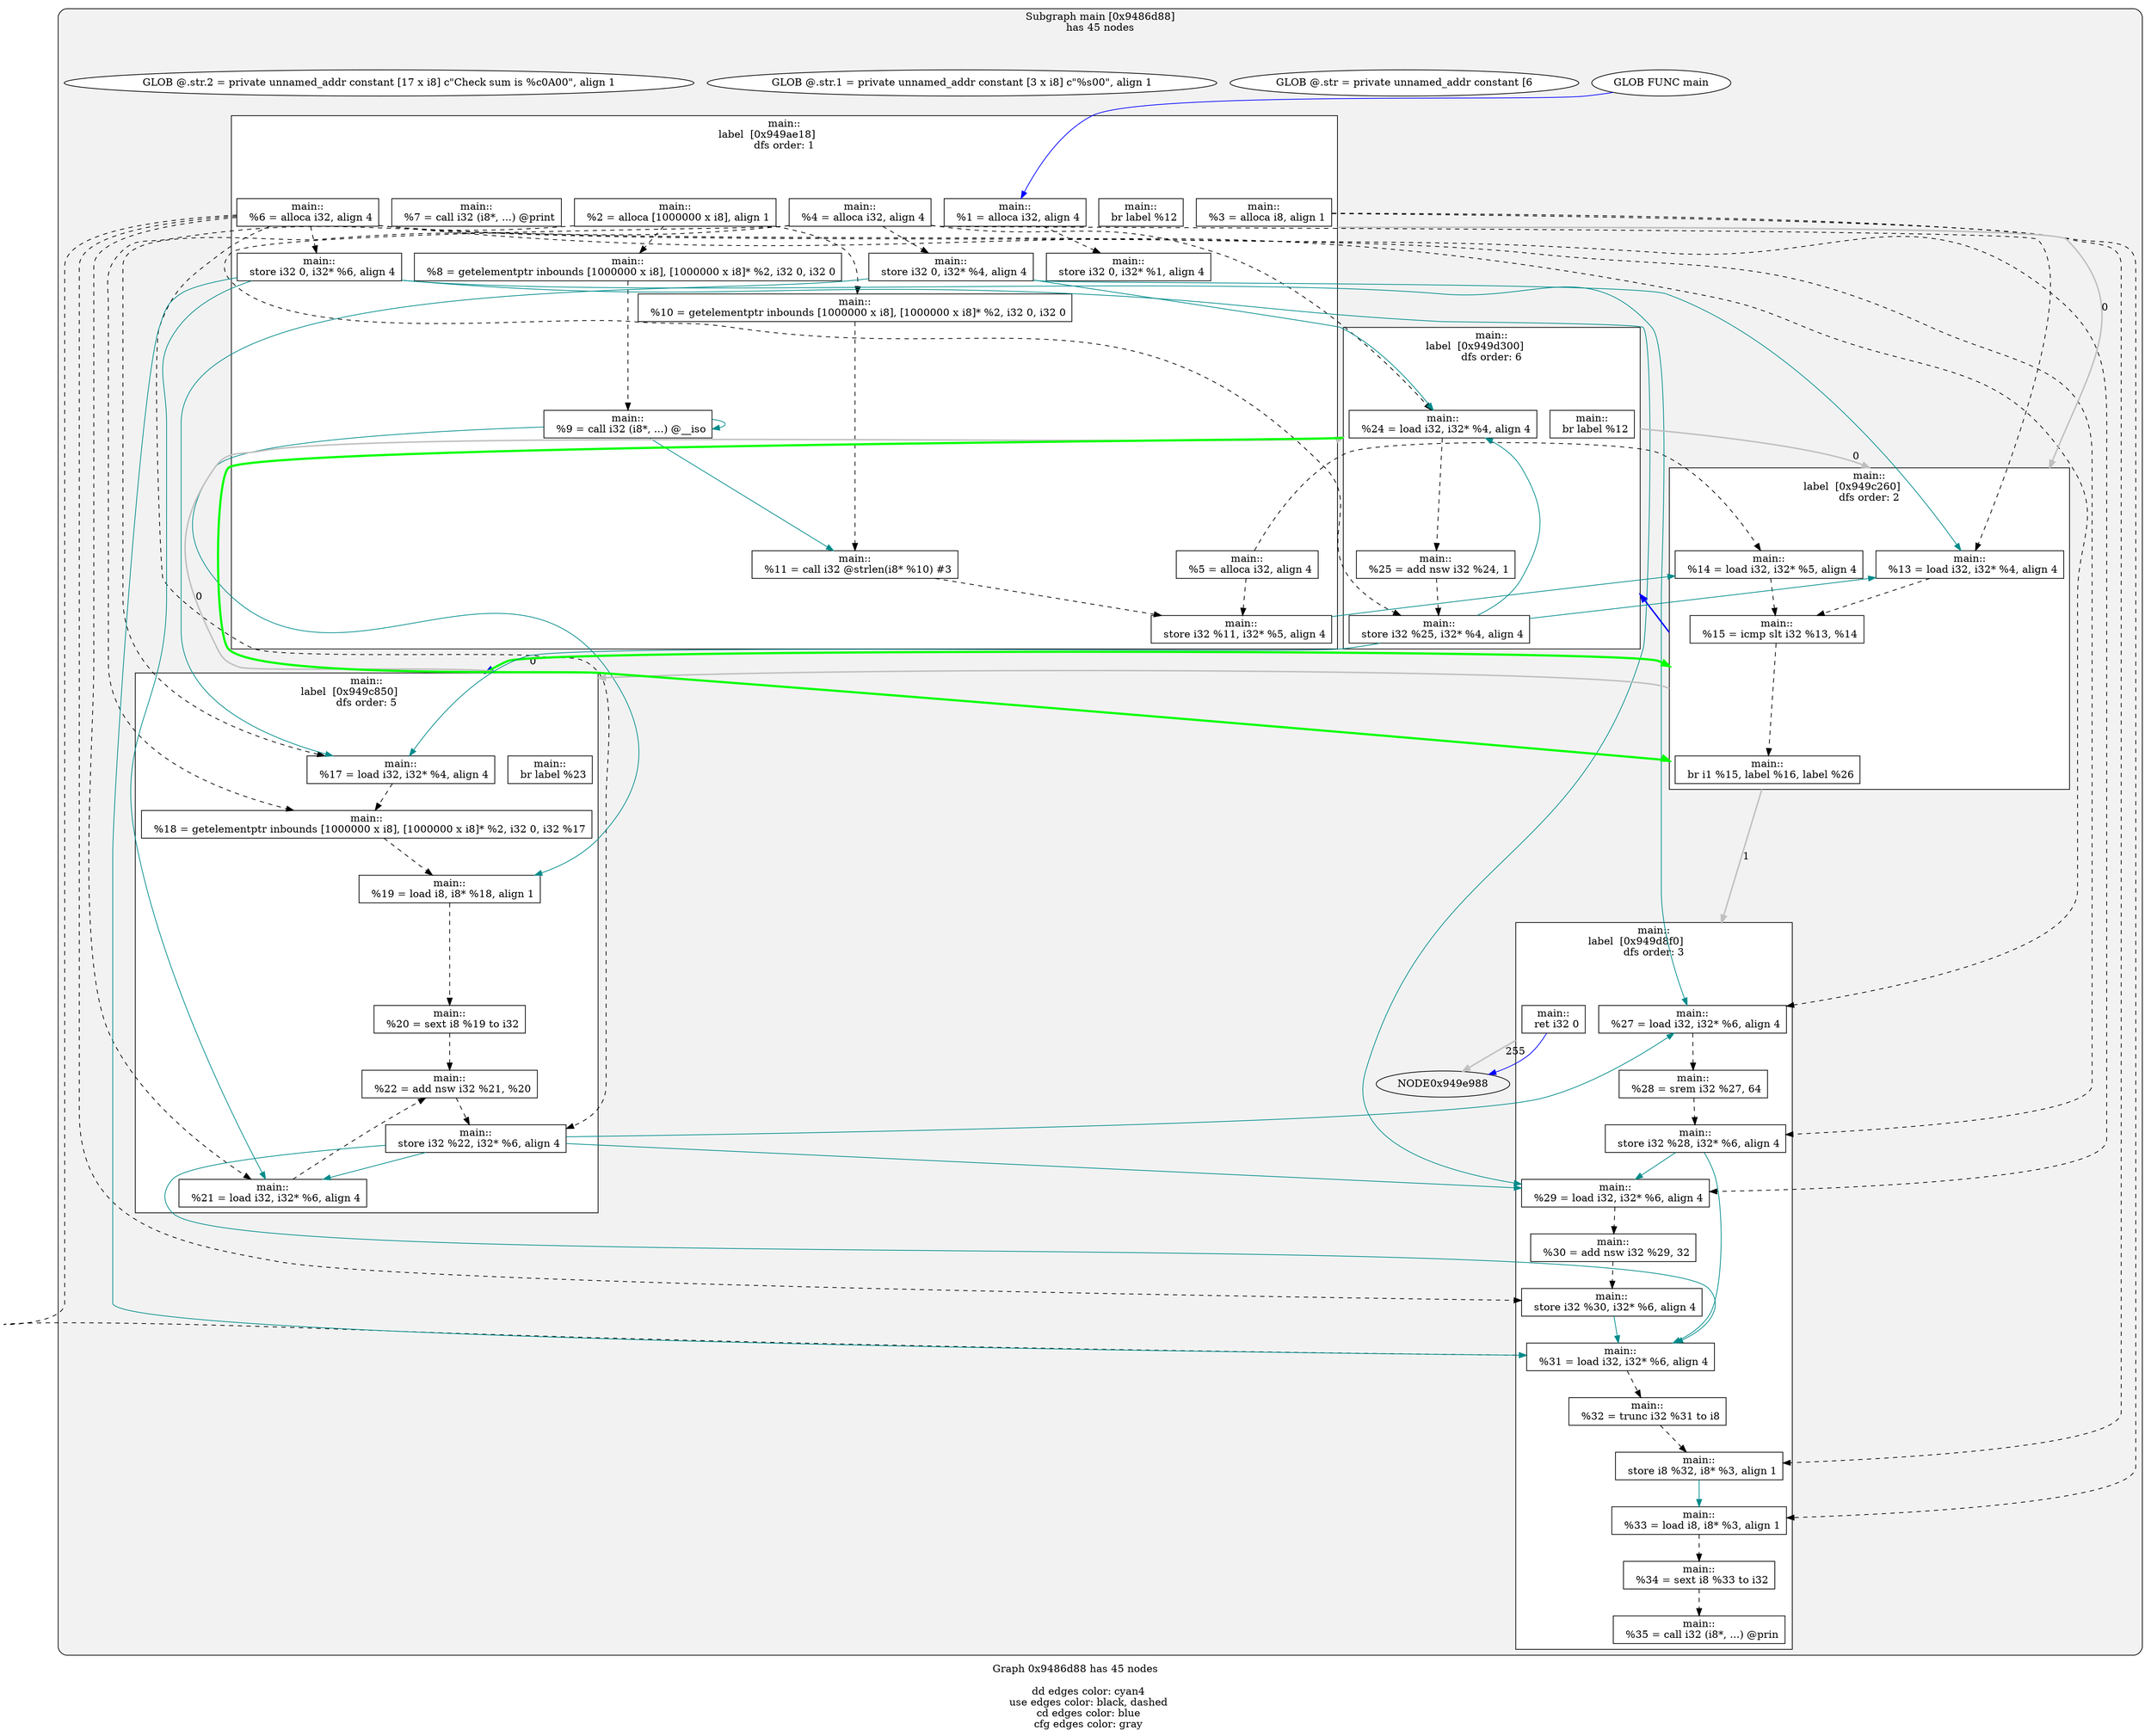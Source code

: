digraph "DependenceGraph" {
	compound=true label="Graph 0x9486d88 has 45 nodes\n
	dd edges color: cyan4
	use edges color: black, dashed
	cd edges color: blue
	cfg edges color: gray"

	/* subgraph 0x9486d88 nodes */
	subgraph cluster_0x9486d88 {
		style="filled, rounded" fillcolor=gray95
		label="Subgraph main [0x9486d88]\nhas 45 nodes
"
		/* Basic Block main::
label  [0x949ae18] */
		subgraph cluster_bb_0x949ae18 {
			style=filled fillcolor=white
			label="main::
label  [0x949ae18]		\ndfs order: 1"
			NODE0x949af28 [shape=rect label="0x9488efc"]
			NODE0x949b028 [shape=rect label="0x948ce74"]
			NODE0x949b158 [shape=rect label="0x948ceac"]
			NODE0x949b288 [shape=rect label="0x948d594"]
			NODE0x949b3b8 [shape=rect label="0x948d5cc"]
			NODE0x949b4e8 [shape=rect label="0x948d604"]
			NODE0x949b618 [shape=rect label="0x948d648"]
			NODE0x949b748 [shape=rect label="0x948d688"]
			NODE0x949b890 [shape=rect label="0x948d6dc"]
			NODE0x949b9c0 [shape=rect label="0x948d72c"]
			NODE0x949bb08 [shape=rect label="0x948d77c"]
			NODE0x949bc38 [shape=rect label="0x948d7c0"]
			NODE0x949bd80 [shape=rect label="0x948d808"]
			NODE0x949beb0 [shape=rect label="0x948d848"]
			NODE0x949bfe0 [shape=rect label="0x948d888"]
			NODE0x949c110 [shape=rect label="0x948d8bc"]
		} /* cluster_bb_0x949ae18 */

		/* Basic Block main::
label  [0x949c260] */
		subgraph cluster_bb_0x949c260 {
			style=filled fillcolor=white
			label="main::
label  [0x949c260]		\ndfs order: 2"
			NODE0x949c370 [shape=rect label="0x948d8ec"]
			NODE0x949c4a0 [shape=rect label="0x948d924"]
			NODE0x949c5d0 [shape=rect label="0x948d968"]
			NODE0x949c700 [shape=rect label="0x948d9b4"]
		} /* cluster_bb_0x949c260 */

		/* Basic Block main::
label  [0x949c850] */
		subgraph cluster_bb_0x949c850 {
			style=filled fillcolor=white
			label="main::
label  [0x949c850]		\ndfs order: 5"
			NODE0x949c960 [shape=rect label="0x948d9e4"]
			NODE0x949ca90 [shape=rect label="0x948f65c"]
			NODE0x949cbc0 [shape=rect label="0x948cdf4"]
			NODE0x949ccf0 [shape=rect label="0x948cee4"]
			NODE0x949ce20 [shape=rect label="0x948ce2c"]
			NODE0x949cf50 [shape=rect label="0x948d0d0"]
			NODE0x949d080 [shape=rect label="0x948d110"]
			NODE0x949d1b0 [shape=rect label="0x948da1c"]
		} /* cluster_bb_0x949c850 */

		/* Basic Block main::
label  [0x949d300] */
		subgraph cluster_bb_0x949d300 {
			style=filled fillcolor=white
			label="main::
label  [0x949d300]		\ndfs order: 6"
			NODE0x949d410 [shape=rect label="0x948da4c"]
			NODE0x949d540 [shape=rect label="0x948da90"]
			NODE0x949d670 [shape=rect label="0x948dad0"]
			NODE0x949d7a0 [shape=rect label="0x948db04"]
		} /* cluster_bb_0x949d300 */

		/* Basic Block main::
label  [0x949d8f0] */
		subgraph cluster_bb_0x949d8f0 {
			style=filled fillcolor=white
			label="main::
label  [0x949d8f0]		\ndfs order: 3"
			NODE0x949da00 [shape=rect label="0x948db34"]
			NODE0x949db30 [shape=rect label="0x948db78"]
			NODE0x949dc60 [shape=rect label="0x948b570"]
			NODE0x949dd90 [shape=rect label="0x948b5a4"]
			NODE0x949dec0 [shape=rect label="0x948b5e8"]
			NODE0x949dff0 [shape=rect label="0x948b628"]
			NODE0x949e120 [shape=rect label="0x948b65c"]
			NODE0x949e250 [shape=rect label="0x948b694"]
			NODE0x949e380 [shape=rect label="0x948b6d0"]
			NODE0x949e4b0 [shape=rect label="0x948b704"]
			NODE0x949e5e0 [shape=rect label="0x948b73c"]
			NODE0x949e710 [shape=rect label="0x948bc9c"]
			NODE0x949e858 [shape=rect label="0x948bcd4"]
		} /* cluster_bb_0x949d8f0 */

	NODE0x949c110 -> NODE0x949c370 [penwidth=2 label="0"  ltail=cluster_bb_0x949ae18  lhead=cluster_bb_0x949c260  color="gray"]
	NODE0x949c700 -> NODE0x949c960 [penwidth=2 label="0"  ltail=cluster_bb_0x949c260  lhead=cluster_bb_0x949c850  color="gray"]
	NODE0x949c700 -> NODE0x949da00 [penwidth=2 label="1"  ltail=cluster_bb_0x949c260  lhead=cluster_bb_0x949d8f0  color="gray"]
	NODE0x949c700 -> NODE0x949c960 [penwidth=2 color=blue  ltail=cluster_bb_0x949c260  lhead=cluster_bb_0x949c850]
	NODE0x949c700 -> NODE0x949d410 [penwidth=2 color=blue  ltail=cluster_bb_0x949c260  lhead=cluster_bb_0x949d300]
	NODE0x949d1b0 -> NODE0x949d410 [penwidth=2 label="0"  ltail=cluster_bb_0x949c850  lhead=cluster_bb_0x949d300  color="gray"]
	/* post-dominance frontiers */
NODE0x949c960 -> NODE0x949c700 [penwidth=3 color=green  ltail=cluster_bb_0x949c850  lhead=cluster_bb_0x949c260 constraint=false]
	NODE0x949d7a0 -> NODE0x949c370 [penwidth=2 label="0"  ltail=cluster_bb_0x949d300  lhead=cluster_bb_0x949c260  color="gray"]
	/* post-dominance frontiers */
NODE0x949d410 -> NODE0x949c700 [penwidth=3 color=green  ltail=cluster_bb_0x949d300  lhead=cluster_bb_0x949c260 constraint=false]
	NODE0x949e858 -> NODE0x949e988 [penwidth=2 label="255"  ltail=cluster_bb_0x949d8f0  lhead=cluster_bb_0x949ea88  color="gray"]
		NODE0x949af28 [label="main::
  %1 = alloca i32, align 4" style=filled fillcolor=white]
		/* -- node 0x9488efc
		 * ------------------------------------------- */
		/* DD edges */
		/* USE edges */
		NODE0x949af28 -> NODE0x949b618 [color="black" rank=max style="dashed"]
		/* CD edges */
		/* ID edges */
		NODE0x949dc60 [label="main::
  store i32 %28, i32* %6, align 4" style=filled fillcolor=white]
		/* -- node 0x948b570
		 * ------------------------------------------- */
		/* DD edges */
		NODE0x949dc60 -> NODE0x949dd90 [color="cyan4" rank=max]
		NODE0x949dc60 -> NODE0x949e120 [color="cyan4" rank=max]
		/* USE edges */
		/* CD edges */
		/* ID edges */
		NODE0x949dd90 [label="main::
  %29 = load i32, i32* %6, align 4" style=filled fillcolor=white]
		/* -- node 0x948b5a4
		 * ------------------------------------------- */
		/* DD edges */
		/* USE edges */
		NODE0x949dd90 -> NODE0x949dec0 [color="black" rank=max style="dashed"]
		/* CD edges */
		/* ID edges */
		NODE0x949dec0 [label="main::
  %30 = add nsw i32 %29, 32" style=filled fillcolor=white]
		/* -- node 0x948b5e8
		 * ------------------------------------------- */
		/* DD edges */
		/* USE edges */
		NODE0x949dec0 -> NODE0x949dff0 [color="black" rank=max style="dashed"]
		/* CD edges */
		/* ID edges */
		NODE0x949dff0 [label="main::
  store i32 %30, i32* %6, align 4" style=filled fillcolor=white]
		/* -- node 0x948b628
		 * ------------------------------------------- */
		/* DD edges */
		NODE0x949dff0 -> NODE0x949e120 [color="cyan4" rank=max]
		/* USE edges */
		/* CD edges */
		/* ID edges */
		NODE0x949e120 [label="main::
  %31 = load i32, i32* %6, align 4" style=filled fillcolor=white]
		/* -- node 0x948b65c
		 * ------------------------------------------- */
		/* DD edges */
		/* USE edges */
		NODE0x949e120 -> NODE0x949e250 [color="black" rank=max style="dashed"]
		/* CD edges */
		/* ID edges */
		NODE0x949e250 [label="main::
  %32 = trunc i32 %31 to i8" style=filled fillcolor=white]
		/* -- node 0x948b694
		 * ------------------------------------------- */
		/* DD edges */
		/* USE edges */
		NODE0x949e250 -> NODE0x949e380 [color="black" rank=max style="dashed"]
		/* CD edges */
		/* ID edges */
		NODE0x949e380 [label="main::
  store i8 %32, i8* %3, align 1" style=filled fillcolor=white]
		/* -- node 0x948b6d0
		 * ------------------------------------------- */
		/* DD edges */
		NODE0x949e380 -> NODE0x949e4b0 [color="cyan4" rank=max]
		/* USE edges */
		/* CD edges */
		/* ID edges */
		NODE0x949e4b0 [label="main::
  %33 = load i8, i8* %3, align 1" style=filled fillcolor=white]
		/* -- node 0x948b704
		 * ------------------------------------------- */
		/* DD edges */
		/* USE edges */
		NODE0x949e4b0 -> NODE0x949e5e0 [color="black" rank=max style="dashed"]
		/* CD edges */
		/* ID edges */
		NODE0x949e5e0 [label="main::
  %34 = sext i8 %33 to i32" style=filled fillcolor=white]
		/* -- node 0x948b73c
		 * ------------------------------------------- */
		/* DD edges */
		/* USE edges */
		NODE0x949e5e0 -> NODE0x949e710 [color="black" rank=max style="dashed"]
		/* CD edges */
		/* ID edges */
		NODE0x949e710 [label="main::
  %35 = call i32 (i8*, ...) @prin" style=filled fillcolor=white]
		/* -- node 0x948bc9c
		 * ------------------------------------------- */
		/* DD edges */
		/* USE edges */
		/* CD edges */
		/* ID edges */
		NODE0x949e858 [label="main::
  ret i32 0" style=filled fillcolor=white]
		/* -- node 0x948bcd4
		 * ------------------------------------------- */
		/* DD edges */
		/* USE edges */
		/* CD edges */
		NODE0x949e858 -> NODE0x949e988 [color="blue"]
		/* ID edges */
		NODE0x949cbc0 [label="main::
  %19 = load i8, i8* %18, align 1" style=filled fillcolor=white]
		/* -- node 0x948cdf4
		 * ------------------------------------------- */
		/* DD edges */
		/* USE edges */
		NODE0x949cbc0 -> NODE0x949ccf0 [color="black" rank=max style="dashed"]
		/* CD edges */
		/* ID edges */
		NODE0x949ce20 [label="main::
  %21 = load i32, i32* %6, align 4" style=filled fillcolor=white]
		/* -- node 0x948ce2c
		 * ------------------------------------------- */
		/* DD edges */
		/* USE edges */
		NODE0x949ce20 -> NODE0x949cf50 [color="black" rank=max style="dashed"]
		/* CD edges */
		/* ID edges */
		NODE0x949b028 [label="main::
  %2 = alloca [1000000 x i8], align 1" style=filled fillcolor=white]
		/* -- node 0x948ce74
		 * ------------------------------------------- */
		/* DD edges */
		/* USE edges */
		NODE0x949b028 -> NODE0x949b890 [color="black" rank=max style="dashed"]
		NODE0x949b028 -> NODE0x949bb08 [color="black" rank=max style="dashed"]
		NODE0x949b028 -> NODE0x949ca90 [color="black" rank=max style="dashed"]
		/* CD edges */
		/* ID edges */
		NODE0x949b158 [label="main::
  %3 = alloca i8, align 1" style=filled fillcolor=white]
		/* -- node 0x948ceac
		 * ------------------------------------------- */
		/* DD edges */
		/* USE edges */
		NODE0x949b158 -> NODE0x949e380 [color="black" rank=max style="dashed"]
		NODE0x949b158 -> NODE0x949e4b0 [color="black" rank=max style="dashed"]
		/* CD edges */
		/* ID edges */
		NODE0x949ccf0 [label="main::
  %20 = sext i8 %19 to i32" style=filled fillcolor=white]
		/* -- node 0x948cee4
		 * ------------------------------------------- */
		/* DD edges */
		/* USE edges */
		NODE0x949ccf0 -> NODE0x949cf50 [color="black" rank=max style="dashed"]
		/* CD edges */
		/* ID edges */
		NODE0x949cf50 [label="main::
  %22 = add nsw i32 %21, %20" style=filled fillcolor=white]
		/* -- node 0x948d0d0
		 * ------------------------------------------- */
		/* DD edges */
		/* USE edges */
		NODE0x949cf50 -> NODE0x949d080 [color="black" rank=max style="dashed"]
		/* CD edges */
		/* ID edges */
		NODE0x949d080 [label="main::
  store i32 %22, i32* %6, align 4" style=filled fillcolor=white]
		/* -- node 0x948d110
		 * ------------------------------------------- */
		/* DD edges */
		NODE0x949d080 -> NODE0x949ce20 [color="cyan4" rank=max]
		NODE0x949d080 -> NODE0x949da00 [color="cyan4" rank=max]
		NODE0x949d080 -> NODE0x949dd90 [color="cyan4" rank=max]
		NODE0x949d080 -> NODE0x949e120 [color="cyan4" rank=max]
		/* USE edges */
		/* CD edges */
		/* ID edges */
		NODE0x949b288 [label="main::
  %4 = alloca i32, align 4" style=filled fillcolor=white]
		/* -- node 0x948d594
		 * ------------------------------------------- */
		/* DD edges */
		/* USE edges */
		NODE0x949b288 -> NODE0x949bfe0 [color="black" rank=max style="dashed"]
		NODE0x949b288 -> NODE0x949c370 [color="black" rank=max style="dashed"]
		NODE0x949b288 -> NODE0x949c960 [color="black" rank=max style="dashed"]
		NODE0x949b288 -> NODE0x949d410 [color="black" rank=max style="dashed"]
		NODE0x949b288 -> NODE0x949d670 [color="black" rank=max style="dashed"]
		/* CD edges */
		/* ID edges */
		NODE0x949b3b8 [label="main::
  %5 = alloca i32, align 4" style=filled fillcolor=white]
		/* -- node 0x948d5cc
		 * ------------------------------------------- */
		/* DD edges */
		/* USE edges */
		NODE0x949b3b8 -> NODE0x949bd80 [color="black" rank=max style="dashed"]
		NODE0x949b3b8 -> NODE0x949c4a0 [color="black" rank=max style="dashed"]
		/* CD edges */
		/* ID edges */
		NODE0x949b4e8 [label="main::
  %6 = alloca i32, align 4" style=filled fillcolor=white]
		/* -- node 0x948d604
		 * ------------------------------------------- */
		/* DD edges */
		/* USE edges */
		NODE0x949b4e8 -> NODE0x949beb0 [color="black" rank=max style="dashed"]
		NODE0x949b4e8 -> NODE0x949ce20 [color="black" rank=max style="dashed"]
		NODE0x949b4e8 -> NODE0x949d080 [color="black" rank=max style="dashed"]
		NODE0x949b4e8 -> NODE0x949da00 [color="black" rank=max style="dashed"]
		NODE0x949b4e8 -> NODE0x949dc60 [color="black" rank=max style="dashed"]
		NODE0x949b4e8 -> NODE0x949dd90 [color="black" rank=max style="dashed"]
		NODE0x949b4e8 -> NODE0x949dff0 [color="black" rank=max style="dashed"]
		NODE0x949b4e8 -> NODE0x949e120 [color="black" rank=max style="dashed"]
		/* CD edges */
		/* ID edges */
		NODE0x949b618 [label="main::
  store i32 0, i32* %1, align 4" style=filled fillcolor=white]
		/* -- node 0x948d648
		 * ------------------------------------------- */
		/* DD edges */
		/* USE edges */
		/* CD edges */
		/* ID edges */
		NODE0x949b748 [label="main::
  %7 = call i32 (i8*, ...) @print" style=filled fillcolor=white]
		/* -- node 0x948d688
		 * ------------------------------------------- */
		/* DD edges */
		/* USE edges */
		/* CD edges */
		/* ID edges */
		NODE0x949b890 [label="main::
  %8 = getelementptr inbounds [1000000 x i8], [1000000 x i8]* %2, i32 0, i32 0" style=filled fillcolor=white]
		/* -- node 0x948d6dc
		 * ------------------------------------------- */
		/* DD edges */
		/* USE edges */
		NODE0x949b890 -> NODE0x949b9c0 [color="black" rank=max style="dashed"]
		/* CD edges */
		/* ID edges */
		NODE0x949b9c0 [label="main::
  %9 = call i32 (i8*, ...) @__iso" style=filled fillcolor=white]
		/* -- node 0x948d72c
		 * ------------------------------------------- */
		/* DD edges */
		NODE0x949b9c0 -> NODE0x949b9c0 [color="cyan4" rank=max]
		NODE0x949b9c0 -> NODE0x949bc38 [color="cyan4" rank=max]
		NODE0x949b9c0 -> NODE0x949cbc0 [color="cyan4" rank=max]
		/* USE edges */
		/* CD edges */
		/* ID edges */
		NODE0x949bb08 [label="main::
  %10 = getelementptr inbounds [1000000 x i8], [1000000 x i8]* %2, i32 0, i32 0" style=filled fillcolor=white]
		/* -- node 0x948d77c
		 * ------------------------------------------- */
		/* DD edges */
		/* USE edges */
		NODE0x949bb08 -> NODE0x949bc38 [color="black" rank=max style="dashed"]
		/* CD edges */
		/* ID edges */
		NODE0x949bc38 [label="main::
  %11 = call i32 @strlen(i8* %10) #3" style=filled fillcolor=white]
		/* -- node 0x948d7c0
		 * ------------------------------------------- */
		/* DD edges */
		/* USE edges */
		NODE0x949bc38 -> NODE0x949bd80 [color="black" rank=max style="dashed"]
		/* CD edges */
		/* ID edges */
		NODE0x949bd80 [label="main::
  store i32 %11, i32* %5, align 4" style=filled fillcolor=white]
		/* -- node 0x948d808
		 * ------------------------------------------- */
		/* DD edges */
		NODE0x949bd80 -> NODE0x949c4a0 [color="cyan4" rank=max]
		/* USE edges */
		/* CD edges */
		/* ID edges */
		NODE0x949beb0 [label="main::
  store i32 0, i32* %6, align 4" style=filled fillcolor=white]
		/* -- node 0x948d848
		 * ------------------------------------------- */
		/* DD edges */
		NODE0x949beb0 -> NODE0x949ce20 [color="cyan4" rank=max]
		NODE0x949beb0 -> NODE0x949da00 [color="cyan4" rank=max]
		NODE0x949beb0 -> NODE0x949dd90 [color="cyan4" rank=max]
		NODE0x949beb0 -> NODE0x949e120 [color="cyan4" rank=max]
		/* USE edges */
		/* CD edges */
		/* ID edges */
		NODE0x949bfe0 [label="main::
  store i32 0, i32* %4, align 4" style=filled fillcolor=white]
		/* -- node 0x948d888
		 * ------------------------------------------- */
		/* DD edges */
		NODE0x949bfe0 -> NODE0x949c370 [color="cyan4" rank=max]
		NODE0x949bfe0 -> NODE0x949c960 [color="cyan4" rank=max]
		NODE0x949bfe0 -> NODE0x949d410 [color="cyan4" rank=max]
		/* USE edges */
		/* CD edges */
		/* ID edges */
		NODE0x949c110 [label="main::
  br label %12" style=filled fillcolor=white]
		/* -- node 0x948d8bc
		 * ------------------------------------------- */
		/* DD edges */
		/* USE edges */
		/* CD edges */
		/* ID edges */
		NODE0x949c370 [label="main::
  %13 = load i32, i32* %4, align 4" style=filled fillcolor=white]
		/* -- node 0x948d8ec
		 * ------------------------------------------- */
		/* DD edges */
		/* USE edges */
		NODE0x949c370 -> NODE0x949c5d0 [color="black" rank=max style="dashed"]
		/* CD edges */
		/* ID edges */
		NODE0x949c4a0 [label="main::
  %14 = load i32, i32* %5, align 4" style=filled fillcolor=white]
		/* -- node 0x948d924
		 * ------------------------------------------- */
		/* DD edges */
		/* USE edges */
		NODE0x949c4a0 -> NODE0x949c5d0 [color="black" rank=max style="dashed"]
		/* CD edges */
		/* ID edges */
		NODE0x949c5d0 [label="main::
  %15 = icmp slt i32 %13, %14" style=filled fillcolor=white]
		/* -- node 0x948d968
		 * ------------------------------------------- */
		/* DD edges */
		/* USE edges */
		NODE0x949c5d0 -> NODE0x949c700 [color="black" rank=max style="dashed"]
		/* CD edges */
		/* ID edges */
		NODE0x949c700 [label="main::
  br i1 %15, label %16, label %26" style=filled fillcolor=white]
		/* -- node 0x948d9b4
		 * ------------------------------------------- */
		/* DD edges */
		/* USE edges */
		/* CD edges */
		/* ID edges */
		NODE0x949c960 [label="main::
  %17 = load i32, i32* %4, align 4" style=filled fillcolor=white]
		/* -- node 0x948d9e4
		 * ------------------------------------------- */
		/* DD edges */
		/* USE edges */
		NODE0x949c960 -> NODE0x949ca90 [color="black" rank=max style="dashed"]
		/* CD edges */
		/* ID edges */
		NODE0x949d1b0 [label="main::
  br label %23" style=filled fillcolor=white]
		/* -- node 0x948da1c
		 * ------------------------------------------- */
		/* DD edges */
		/* USE edges */
		/* CD edges */
		/* ID edges */
		NODE0x949d410 [label="main::
  %24 = load i32, i32* %4, align 4" style=filled fillcolor=white]
		/* -- node 0x948da4c
		 * ------------------------------------------- */
		/* DD edges */
		/* USE edges */
		NODE0x949d410 -> NODE0x949d540 [color="black" rank=max style="dashed"]
		/* CD edges */
		/* ID edges */
		NODE0x949d540 [label="main::
  %25 = add nsw i32 %24, 1" style=filled fillcolor=white]
		/* -- node 0x948da90
		 * ------------------------------------------- */
		/* DD edges */
		/* USE edges */
		NODE0x949d540 -> NODE0x949d670 [color="black" rank=max style="dashed"]
		/* CD edges */
		/* ID edges */
		NODE0x949d670 [label="main::
  store i32 %25, i32* %4, align 4" style=filled fillcolor=white]
		/* -- node 0x948dad0
		 * ------------------------------------------- */
		/* DD edges */
		NODE0x949d670 -> NODE0x949c370 [color="cyan4" rank=max]
		NODE0x949d670 -> NODE0x949c960 [color="cyan4" rank=max]
		NODE0x949d670 -> NODE0x949d410 [color="cyan4" rank=max]
		/* USE edges */
		/* CD edges */
		/* ID edges */
		NODE0x949d7a0 [label="main::
  br label %12" style=filled fillcolor=white]
		/* -- node 0x948db04
		 * ------------------------------------------- */
		/* DD edges */
		/* USE edges */
		/* CD edges */
		/* ID edges */
		NODE0x949da00 [label="main::
  %27 = load i32, i32* %6, align 4" style=filled fillcolor=white]
		/* -- node 0x948db34
		 * ------------------------------------------- */
		/* DD edges */
		/* USE edges */
		NODE0x949da00 -> NODE0x949db30 [color="black" rank=max style="dashed"]
		/* CD edges */
		/* ID edges */
		NODE0x949db30 [label="main::
  %28 = srem i32 %27, 64" style=filled fillcolor=white]
		/* -- node 0x948db78
		 * ------------------------------------------- */
		/* DD edges */
		/* USE edges */
		NODE0x949db30 -> NODE0x949dc60 [color="black" rank=max style="dashed"]
		/* CD edges */
		/* ID edges */
		NODE0x949ca90 [label="main::
  %18 = getelementptr inbounds [1000000 x i8], [1000000 x i8]* %2, i32 0, i32 %17" style=filled fillcolor=white]
		/* -- node 0x948f65c
		 * ------------------------------------------- */
		/* DD edges */
		/* USE edges */
		NODE0x949ca90 -> NODE0x949cbc0 [color="black" rank=max style="dashed"]
		/* CD edges */
		/* ID edges */
		NODE0x949ad18 [label="GLOB FUNC main" style=filled fillcolor=white]
		/* -- node 0x9486b04
		 * ------------------------------------------- */
		/* DD edges */
		/* USE edges */
		/* CD edges */
		NODE0x949ad18 -> NODE0x949af28 [color="blue"]
		/* ID edges */
		NODE0x949aa18 [label="GLOB @.str = private unnamed_addr constant [6" style=filled fillcolor=white]
		/* -- node 0x9488e1c
		 * ------------------------------------------- */
		/* DD edges */
		/* USE edges */
		/* CD edges */
		/* ID edges */
		NODE0x949ab18 [label="GLOB @.str.1 = private unnamed_addr constant [3 x i8] c\"%s\00\", align 1" style=filled fillcolor=white]
		/* -- node 0x9488e7c
		 * ------------------------------------------- */
		/* DD edges */
		/* USE edges */
		/* CD edges */
		/* ID edges */
		NODE0x949ac18 [label="GLOB @.str.2 = private unnamed_addr constant [17 x i8] c\"Check sum is %c\0A\00\", align 1" style=filled fillcolor=white]
		/* -- node 0x948be8c
		 * ------------------------------------------- */
		/* DD edges */
		/* USE edges */
		/* CD edges */
		/* ID edges */
	}
}
